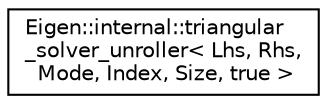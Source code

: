 digraph "Graphical Class Hierarchy"
{
  edge [fontname="Helvetica",fontsize="10",labelfontname="Helvetica",labelfontsize="10"];
  node [fontname="Helvetica",fontsize="10",shape=record];
  rankdir="LR";
  Node1 [label="Eigen::internal::triangular\l_solver_unroller\< Lhs, Rhs,\l Mode, Index, Size, true \>",height=0.2,width=0.4,color="black", fillcolor="white", style="filled",URL="$struct_eigen_1_1internal_1_1triangular__solver__unroller_3_01_lhs_00_01_rhs_00_01_mode_00_01_index_00_01_size_00_01true_01_4.html"];
}
